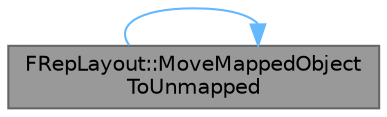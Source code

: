 digraph "FRepLayout::MoveMappedObjectToUnmapped"
{
 // INTERACTIVE_SVG=YES
 // LATEX_PDF_SIZE
  bgcolor="transparent";
  edge [fontname=Helvetica,fontsize=10,labelfontname=Helvetica,labelfontsize=10];
  node [fontname=Helvetica,fontsize=10,shape=box,height=0.2,width=0.4];
  rankdir="LR";
  Node1 [id="Node000001",label="FRepLayout::MoveMappedObject\lToUnmapped",height=0.2,width=0.4,color="gray40", fillcolor="grey60", style="filled", fontcolor="black",tooltip="Called to indicate that the object referenced by the FNetworkGUID is no longer mapped."];
  Node1 -> Node1 [id="edge1_Node000001_Node000001",color="steelblue1",style="solid",tooltip=" "];
}
